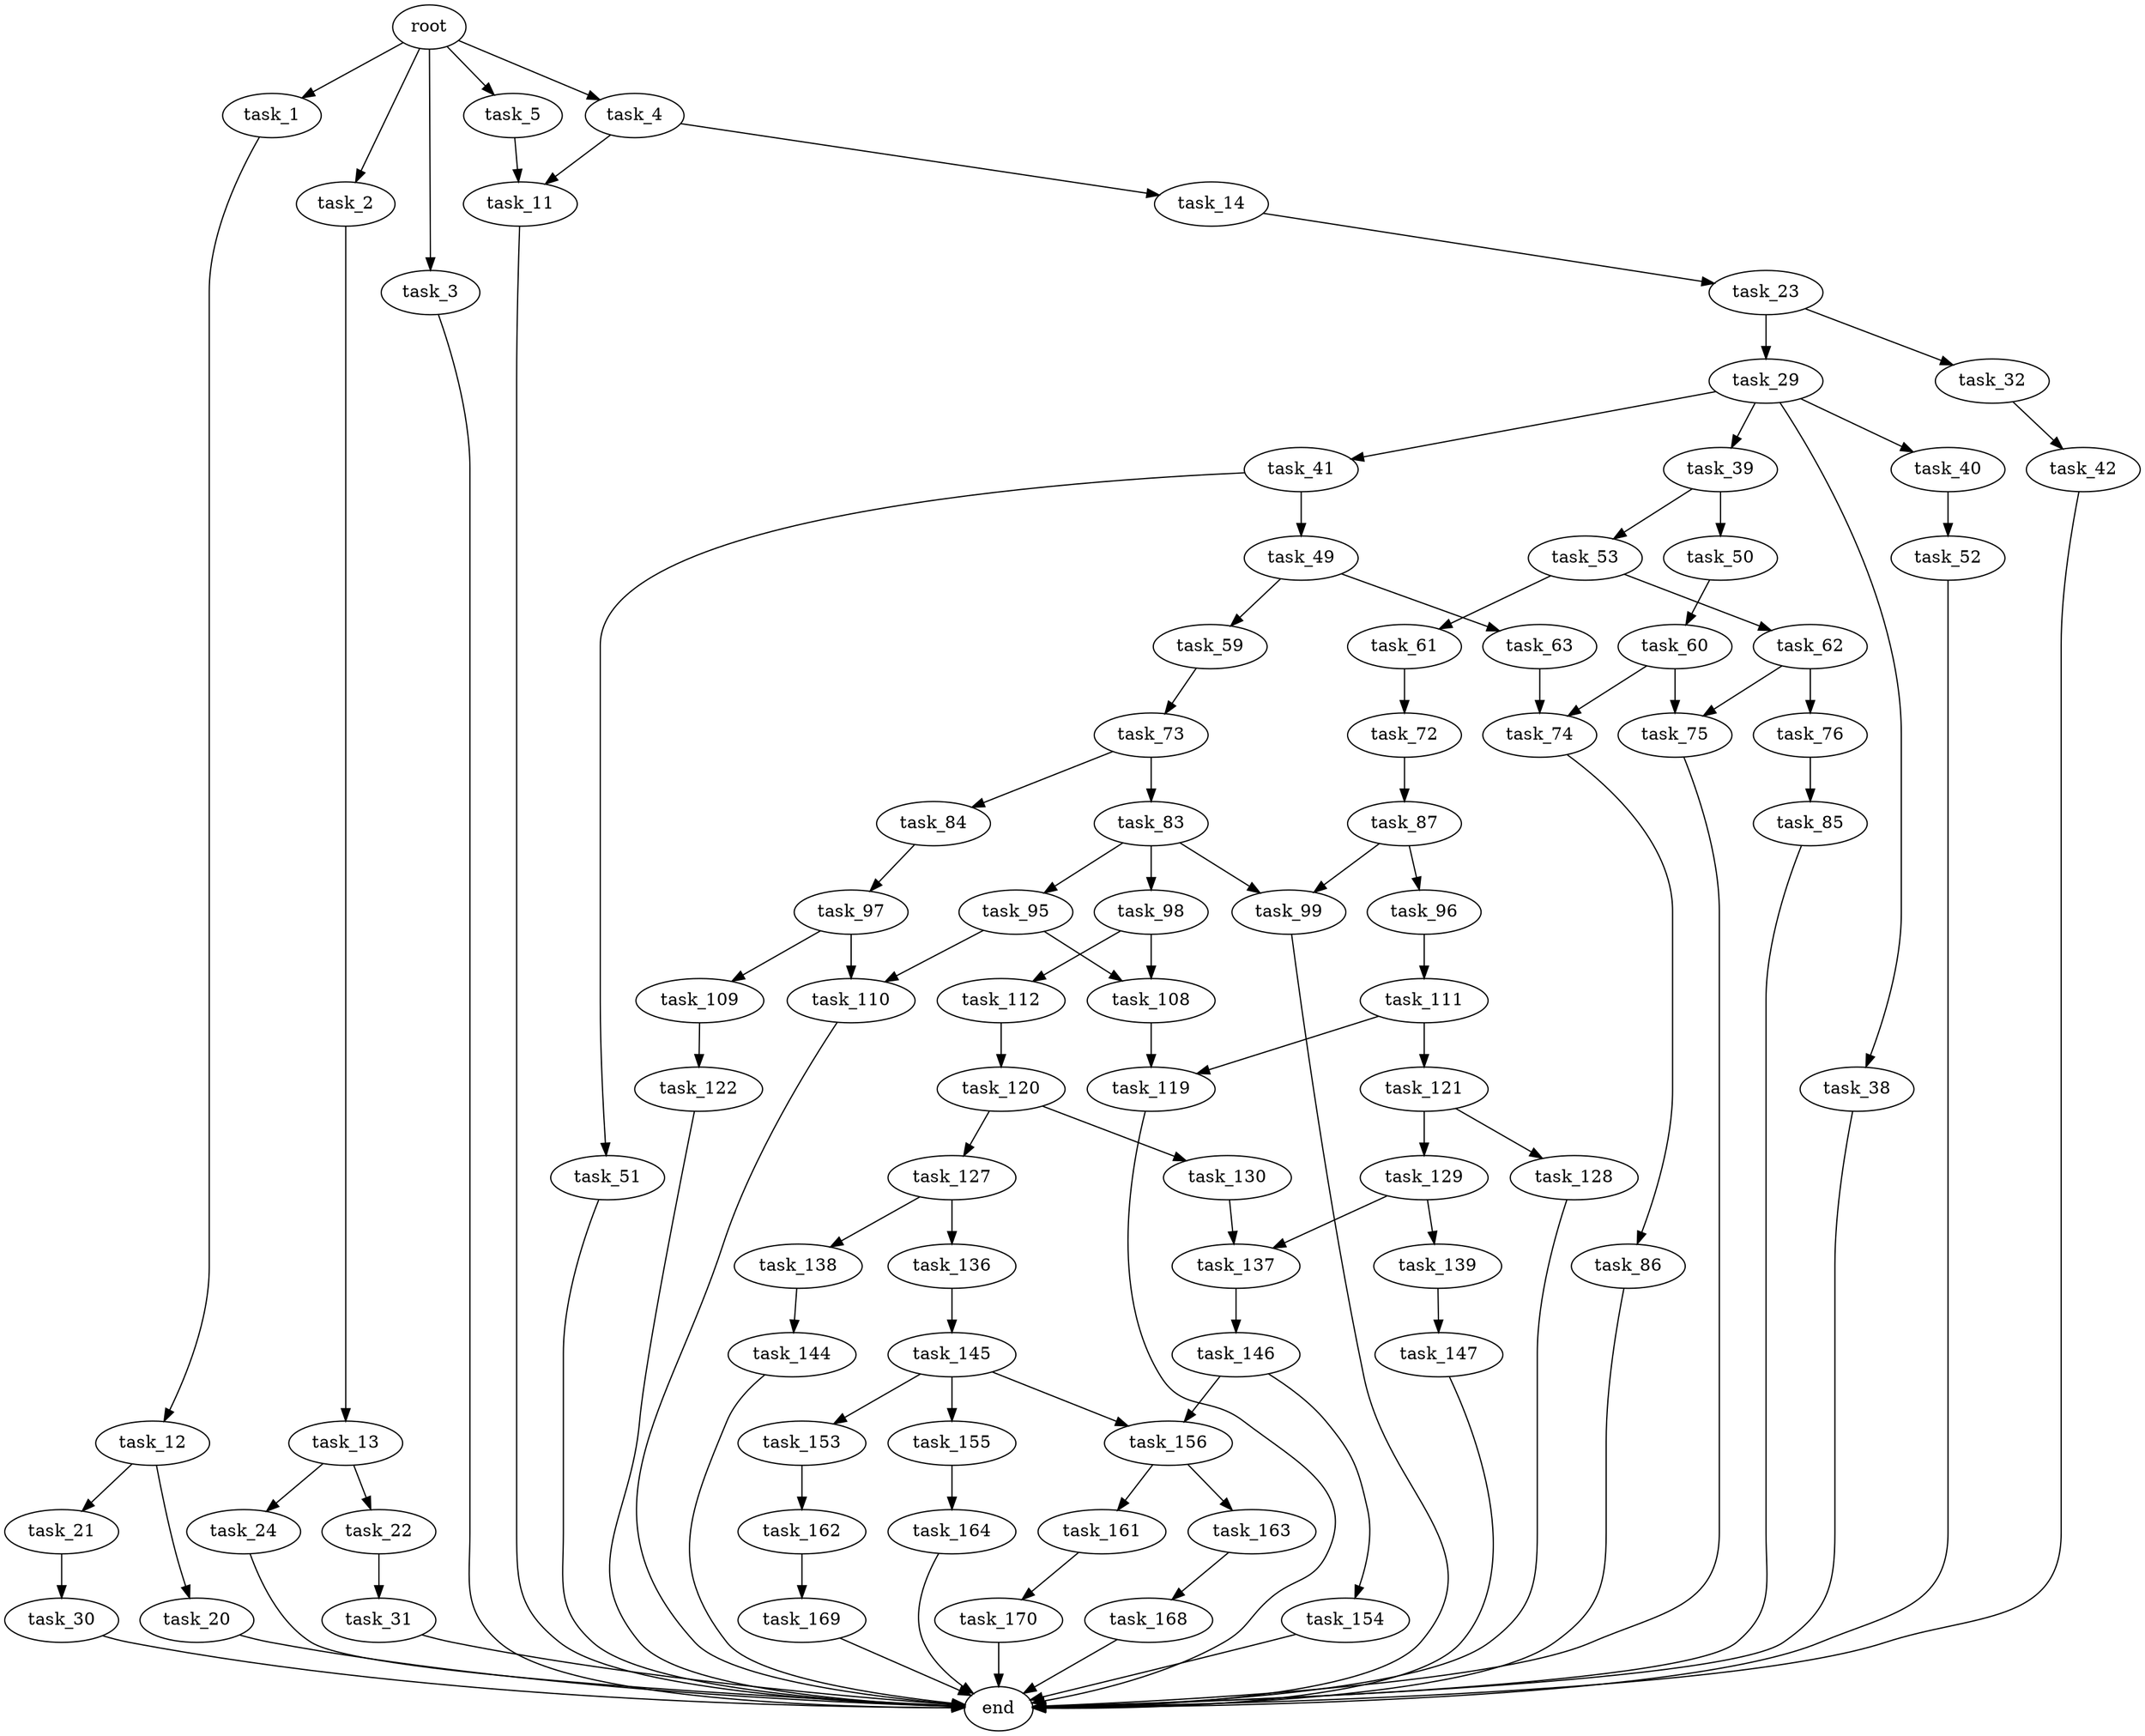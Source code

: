 digraph G {
  root [size="0.000000"];
  task_1 [size="782757789696.000000"];
  task_2 [size="549755813888.000000"];
  task_3 [size="12901442488.000000"];
  task_4 [size="68719476736.000000"];
  task_5 [size="6980617414.000000"];
  task_11 [size="8589934592.000000"];
  task_12 [size="36051449910.000000"];
  task_13 [size="9981390836.000000"];
  task_14 [size="68719476736.000000"];
  task_20 [size="105432528174.000000"];
  task_21 [size="28991029248.000000"];
  task_22 [size="1073741824000.000000"];
  task_23 [size="163457165421.000000"];
  task_24 [size="4297229152.000000"];
  task_29 [size="22141349011.000000"];
  task_30 [size="1279468843.000000"];
  task_31 [size="2232962643.000000"];
  task_32 [size="35169405243.000000"];
  task_38 [size="38798742353.000000"];
  task_39 [size="1932690155.000000"];
  task_40 [size="5193641715.000000"];
  task_41 [size="368293445632.000000"];
  task_42 [size="28991029248.000000"];
  task_49 [size="12098092636.000000"];
  task_50 [size="3645629457.000000"];
  task_51 [size="43993777055.000000"];
  task_52 [size="8589934592.000000"];
  task_53 [size="368293445632.000000"];
  task_59 [size="24188965423.000000"];
  task_60 [size="904669211.000000"];
  task_61 [size="677848345.000000"];
  task_62 [size="13885037314.000000"];
  task_63 [size="231928233984.000000"];
  task_72 [size="5876925568.000000"];
  task_73 [size="27170558821.000000"];
  task_74 [size="345308677579.000000"];
  task_75 [size="16211804179.000000"];
  task_76 [size="31390044838.000000"];
  task_83 [size="31312424683.000000"];
  task_84 [size="63369910798.000000"];
  task_85 [size="589327113924.000000"];
  task_86 [size="743830142475.000000"];
  task_87 [size="483812541880.000000"];
  task_95 [size="1276255538019.000000"];
  task_96 [size="35562510780.000000"];
  task_97 [size="105785541094.000000"];
  task_98 [size="2141009673.000000"];
  task_99 [size="31183648671.000000"];
  task_108 [size="584013420896.000000"];
  task_109 [size="68719476736.000000"];
  task_110 [size="7374960508.000000"];
  task_111 [size="368293445632.000000"];
  task_112 [size="33856539820.000000"];
  task_119 [size="801423663047.000000"];
  task_120 [size="549755813888.000000"];
  task_121 [size="71851957011.000000"];
  task_122 [size="15505913468.000000"];
  task_127 [size="26862268654.000000"];
  task_128 [size="592155887990.000000"];
  task_129 [size="88466857460.000000"];
  task_130 [size="971836909995.000000"];
  task_136 [size="1612070333.000000"];
  task_137 [size="20147323266.000000"];
  task_138 [size="368293445632.000000"];
  task_139 [size="134217728000.000000"];
  task_144 [size="68719476736.000000"];
  task_145 [size="1073741824000.000000"];
  task_146 [size="3425747621.000000"];
  task_147 [size="8666277655.000000"];
  task_153 [size="1112973648722.000000"];
  task_154 [size="134217728000.000000"];
  task_155 [size="68719476736.000000"];
  task_156 [size="22772065437.000000"];
  task_161 [size="368293445632.000000"];
  task_162 [size="468761042281.000000"];
  task_163 [size="650626297716.000000"];
  task_164 [size="433440696120.000000"];
  task_168 [size="51401193503.000000"];
  task_169 [size="368293445632.000000"];
  task_170 [size="300718473329.000000"];
  end [size="0.000000"];

  root -> task_1 [size="1.000000"];
  root -> task_2 [size="1.000000"];
  root -> task_3 [size="1.000000"];
  root -> task_4 [size="1.000000"];
  root -> task_5 [size="1.000000"];
  task_1 -> task_12 [size="679477248.000000"];
  task_2 -> task_13 [size="536870912.000000"];
  task_3 -> end [size="1.000000"];
  task_4 -> task_11 [size="134217728.000000"];
  task_4 -> task_14 [size="134217728.000000"];
  task_5 -> task_11 [size="536870912.000000"];
  task_11 -> end [size="1.000000"];
  task_12 -> task_20 [size="134217728.000000"];
  task_12 -> task_21 [size="134217728.000000"];
  task_13 -> task_22 [size="411041792.000000"];
  task_13 -> task_24 [size="411041792.000000"];
  task_14 -> task_23 [size="134217728.000000"];
  task_20 -> end [size="1.000000"];
  task_21 -> task_30 [size="75497472.000000"];
  task_22 -> task_31 [size="838860800.000000"];
  task_23 -> task_29 [size="301989888.000000"];
  task_23 -> task_32 [size="301989888.000000"];
  task_24 -> end [size="1.000000"];
  task_29 -> task_38 [size="679477248.000000"];
  task_29 -> task_39 [size="679477248.000000"];
  task_29 -> task_40 [size="679477248.000000"];
  task_29 -> task_41 [size="679477248.000000"];
  task_30 -> end [size="1.000000"];
  task_31 -> end [size="1.000000"];
  task_32 -> task_42 [size="75497472.000000"];
  task_38 -> end [size="1.000000"];
  task_39 -> task_50 [size="134217728.000000"];
  task_39 -> task_53 [size="134217728.000000"];
  task_40 -> task_52 [size="134217728.000000"];
  task_41 -> task_49 [size="411041792.000000"];
  task_41 -> task_51 [size="411041792.000000"];
  task_42 -> end [size="1.000000"];
  task_49 -> task_59 [size="209715200.000000"];
  task_49 -> task_63 [size="209715200.000000"];
  task_50 -> task_60 [size="134217728.000000"];
  task_51 -> end [size="1.000000"];
  task_52 -> end [size="1.000000"];
  task_53 -> task_61 [size="411041792.000000"];
  task_53 -> task_62 [size="411041792.000000"];
  task_59 -> task_73 [size="411041792.000000"];
  task_60 -> task_74 [size="75497472.000000"];
  task_60 -> task_75 [size="75497472.000000"];
  task_61 -> task_72 [size="33554432.000000"];
  task_62 -> task_75 [size="536870912.000000"];
  task_62 -> task_76 [size="536870912.000000"];
  task_63 -> task_74 [size="301989888.000000"];
  task_72 -> task_87 [size="411041792.000000"];
  task_73 -> task_83 [size="75497472.000000"];
  task_73 -> task_84 [size="75497472.000000"];
  task_74 -> task_86 [size="301989888.000000"];
  task_75 -> end [size="1.000000"];
  task_76 -> task_85 [size="679477248.000000"];
  task_83 -> task_95 [size="838860800.000000"];
  task_83 -> task_98 [size="838860800.000000"];
  task_83 -> task_99 [size="838860800.000000"];
  task_84 -> task_97 [size="75497472.000000"];
  task_85 -> end [size="1.000000"];
  task_86 -> end [size="1.000000"];
  task_87 -> task_96 [size="301989888.000000"];
  task_87 -> task_99 [size="301989888.000000"];
  task_95 -> task_108 [size="838860800.000000"];
  task_95 -> task_110 [size="838860800.000000"];
  task_96 -> task_111 [size="679477248.000000"];
  task_97 -> task_109 [size="75497472.000000"];
  task_97 -> task_110 [size="75497472.000000"];
  task_98 -> task_108 [size="75497472.000000"];
  task_98 -> task_112 [size="75497472.000000"];
  task_99 -> end [size="1.000000"];
  task_108 -> task_119 [size="679477248.000000"];
  task_109 -> task_122 [size="134217728.000000"];
  task_110 -> end [size="1.000000"];
  task_111 -> task_119 [size="411041792.000000"];
  task_111 -> task_121 [size="411041792.000000"];
  task_112 -> task_120 [size="536870912.000000"];
  task_119 -> end [size="1.000000"];
  task_120 -> task_127 [size="536870912.000000"];
  task_120 -> task_130 [size="536870912.000000"];
  task_121 -> task_128 [size="209715200.000000"];
  task_121 -> task_129 [size="209715200.000000"];
  task_122 -> end [size="1.000000"];
  task_127 -> task_136 [size="536870912.000000"];
  task_127 -> task_138 [size="536870912.000000"];
  task_128 -> end [size="1.000000"];
  task_129 -> task_137 [size="75497472.000000"];
  task_129 -> task_139 [size="75497472.000000"];
  task_130 -> task_137 [size="838860800.000000"];
  task_136 -> task_145 [size="33554432.000000"];
  task_137 -> task_146 [size="75497472.000000"];
  task_138 -> task_144 [size="411041792.000000"];
  task_139 -> task_147 [size="209715200.000000"];
  task_144 -> end [size="1.000000"];
  task_145 -> task_153 [size="838860800.000000"];
  task_145 -> task_155 [size="838860800.000000"];
  task_145 -> task_156 [size="838860800.000000"];
  task_146 -> task_154 [size="75497472.000000"];
  task_146 -> task_156 [size="75497472.000000"];
  task_147 -> end [size="1.000000"];
  task_153 -> task_162 [size="838860800.000000"];
  task_154 -> end [size="1.000000"];
  task_155 -> task_164 [size="134217728.000000"];
  task_156 -> task_161 [size="536870912.000000"];
  task_156 -> task_163 [size="536870912.000000"];
  task_161 -> task_170 [size="411041792.000000"];
  task_162 -> task_169 [size="411041792.000000"];
  task_163 -> task_168 [size="838860800.000000"];
  task_164 -> end [size="1.000000"];
  task_168 -> end [size="1.000000"];
  task_169 -> end [size="1.000000"];
  task_170 -> end [size="1.000000"];
}

